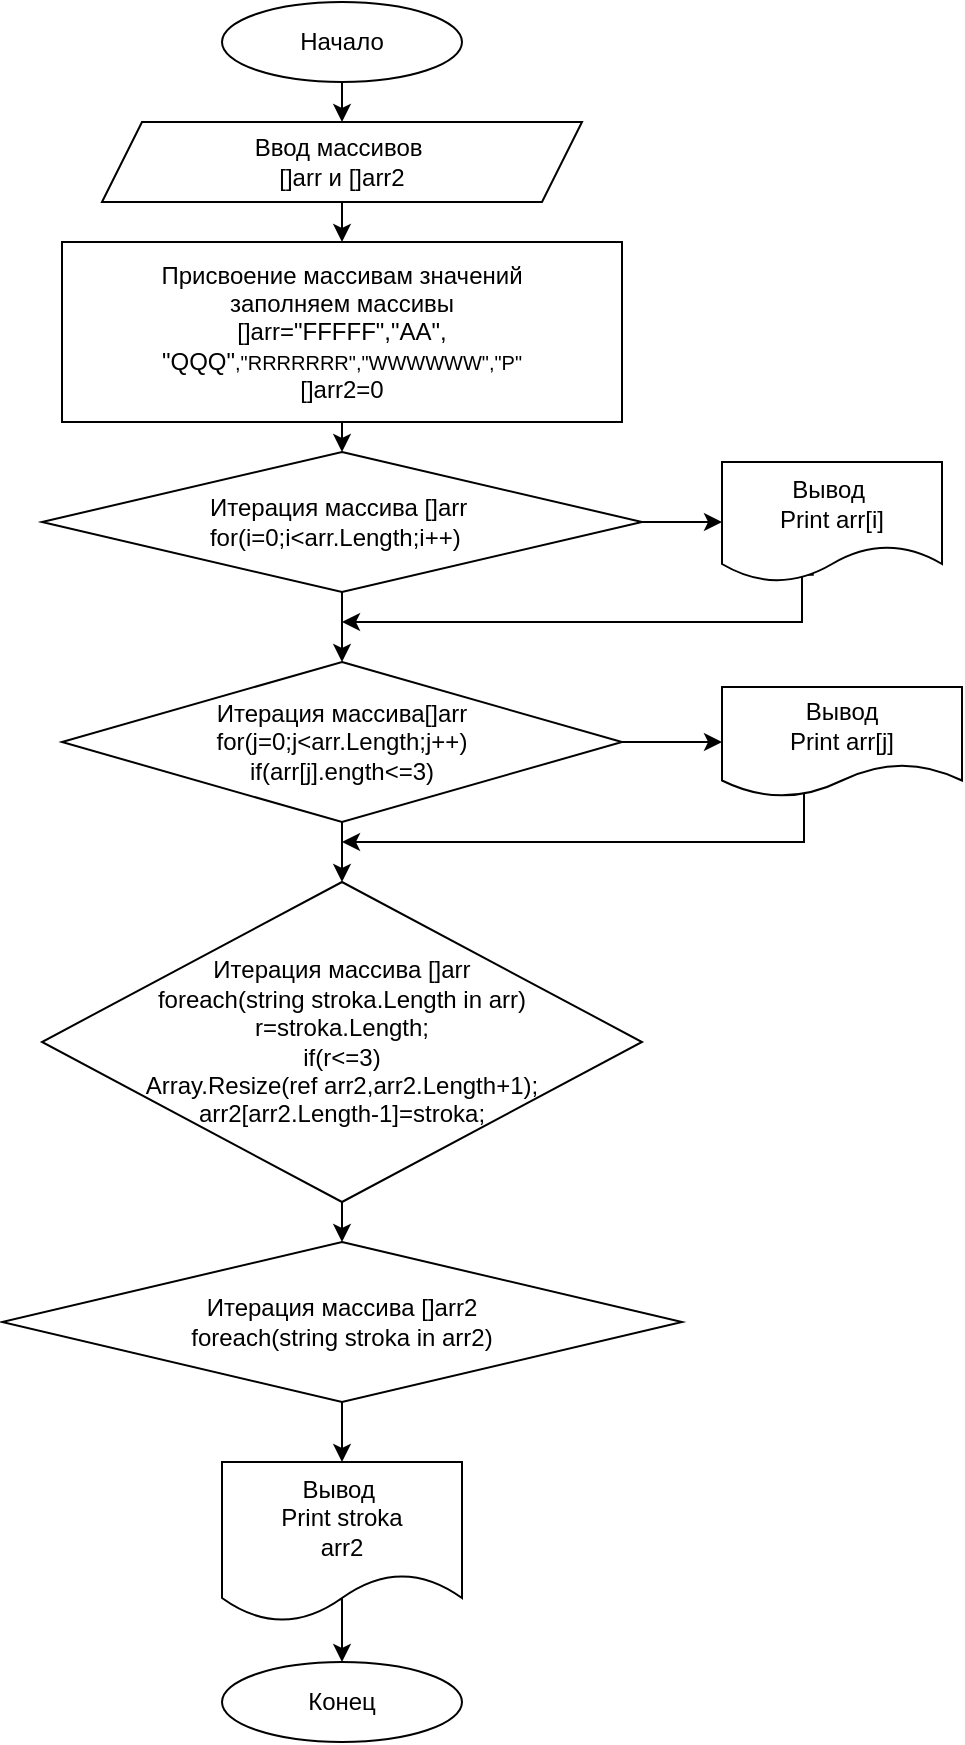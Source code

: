<mxfile version="13.9.9" type="device"><diagram id="j49K23nFkedh-1IooGB9" name="Страница 1"><mxGraphModel dx="1038" dy="599" grid="1" gridSize="10" guides="1" tooltips="1" connect="1" arrows="1" fold="1" page="1" pageScale="1" pageWidth="827" pageHeight="1169" background="none" math="0" shadow="0"><root><mxCell id="0"/><mxCell id="1" parent="0"/><mxCell id="b400uphHLrRLW9WyFoQX-250" style="edgeStyle=orthogonalEdgeStyle;rounded=0;orthogonalLoop=1;jettySize=auto;html=1;exitX=0.5;exitY=1;exitDx=0;exitDy=0;entryX=0.5;entryY=0;entryDx=0;entryDy=0;" edge="1" parent="1" source="b400uphHLrRLW9WyFoQX-230" target="b400uphHLrRLW9WyFoQX-236"><mxGeometry relative="1" as="geometry"/></mxCell><mxCell id="b400uphHLrRLW9WyFoQX-230" value="" style="ellipse;whiteSpace=wrap;html=1;" vertex="1" parent="1"><mxGeometry x="340" width="120" height="40" as="geometry"/></mxCell><mxCell id="b400uphHLrRLW9WyFoQX-231" value="Начало" style="text;html=1;strokeColor=none;fillColor=none;align=center;verticalAlign=middle;whiteSpace=wrap;rounded=0;" vertex="1" parent="1"><mxGeometry x="380" y="10" width="40" height="20" as="geometry"/></mxCell><mxCell id="b400uphHLrRLW9WyFoQX-251" style="edgeStyle=orthogonalEdgeStyle;rounded=0;orthogonalLoop=1;jettySize=auto;html=1;exitX=0.5;exitY=1;exitDx=0;exitDy=0;entryX=0.5;entryY=0;entryDx=0;entryDy=0;" edge="1" parent="1" source="b400uphHLrRLW9WyFoQX-236" target="b400uphHLrRLW9WyFoQX-237"><mxGeometry relative="1" as="geometry"/></mxCell><mxCell id="b400uphHLrRLW9WyFoQX-236" value="Ввод массивов&amp;nbsp;&lt;br&gt;[]arr и []arr2" style="shape=parallelogram;perimeter=parallelogramPerimeter;whiteSpace=wrap;html=1;fixedSize=1;" vertex="1" parent="1"><mxGeometry x="280" y="60" width="240" height="40" as="geometry"/></mxCell><mxCell id="b400uphHLrRLW9WyFoQX-252" style="edgeStyle=orthogonalEdgeStyle;rounded=0;orthogonalLoop=1;jettySize=auto;html=1;exitX=0.5;exitY=1;exitDx=0;exitDy=0;entryX=0.5;entryY=0;entryDx=0;entryDy=0;" edge="1" parent="1" source="b400uphHLrRLW9WyFoQX-237" target="b400uphHLrRLW9WyFoQX-240"><mxGeometry relative="1" as="geometry"/></mxCell><mxCell id="b400uphHLrRLW9WyFoQX-237" value="Присвоение массивам значений&lt;br&gt;заполняем массивы&lt;br&gt;[]arr=&quot;FFFFF&quot;,&quot;AA&quot;, &quot;QQQ&quot;&lt;span style=&quot;font-size: 10px&quot;&gt;,&quot;RRRRRRR&quot;,&quot;WWWWWW&quot;,&quot;P&quot;&lt;/span&gt;&lt;br&gt;[]arr2=0" style="rounded=0;whiteSpace=wrap;html=1;" vertex="1" parent="1"><mxGeometry x="260" y="120" width="280" height="90" as="geometry"/></mxCell><mxCell id="b400uphHLrRLW9WyFoQX-253" style="edgeStyle=orthogonalEdgeStyle;rounded=0;orthogonalLoop=1;jettySize=auto;html=1;exitX=0.5;exitY=1;exitDx=0;exitDy=0;entryX=0.5;entryY=0;entryDx=0;entryDy=0;" edge="1" parent="1" source="b400uphHLrRLW9WyFoQX-240" target="b400uphHLrRLW9WyFoQX-242"><mxGeometry relative="1" as="geometry"/></mxCell><mxCell id="b400uphHLrRLW9WyFoQX-258" style="edgeStyle=orthogonalEdgeStyle;rounded=0;orthogonalLoop=1;jettySize=auto;html=1;exitX=1;exitY=0.5;exitDx=0;exitDy=0;entryX=0;entryY=0.5;entryDx=0;entryDy=0;" edge="1" parent="1" source="b400uphHLrRLW9WyFoQX-240" target="b400uphHLrRLW9WyFoQX-241"><mxGeometry relative="1" as="geometry"/></mxCell><mxCell id="b400uphHLrRLW9WyFoQX-240" value="Итерация массива []arr&amp;nbsp;&lt;br&gt;for(i=0;i&amp;lt;arr.Length;i++)&amp;nbsp;&amp;nbsp;" style="rhombus;whiteSpace=wrap;html=1;" vertex="1" parent="1"><mxGeometry x="250" y="225" width="300" height="70" as="geometry"/></mxCell><mxCell id="b400uphHLrRLW9WyFoQX-259" style="edgeStyle=orthogonalEdgeStyle;rounded=0;orthogonalLoop=1;jettySize=auto;html=1;exitX=0.417;exitY=0.94;exitDx=0;exitDy=0;exitPerimeter=0;" edge="1" parent="1" source="b400uphHLrRLW9WyFoQX-241"><mxGeometry relative="1" as="geometry"><mxPoint x="400" y="310" as="targetPoint"/><Array as="points"><mxPoint x="630" y="310"/></Array></mxGeometry></mxCell><mxCell id="b400uphHLrRLW9WyFoQX-241" value="Вывод&amp;nbsp;&lt;br&gt;Print arr[i]" style="shape=document;whiteSpace=wrap;html=1;boundedLbl=1;" vertex="1" parent="1"><mxGeometry x="590" y="230" width="110" height="60" as="geometry"/></mxCell><mxCell id="b400uphHLrRLW9WyFoQX-254" style="edgeStyle=orthogonalEdgeStyle;rounded=0;orthogonalLoop=1;jettySize=auto;html=1;exitX=0.5;exitY=1;exitDx=0;exitDy=0;entryX=0.5;entryY=0;entryDx=0;entryDy=0;" edge="1" parent="1" source="b400uphHLrRLW9WyFoQX-242" target="b400uphHLrRLW9WyFoQX-246"><mxGeometry relative="1" as="geometry"/></mxCell><mxCell id="b400uphHLrRLW9WyFoQX-262" style="edgeStyle=orthogonalEdgeStyle;rounded=0;orthogonalLoop=1;jettySize=auto;html=1;entryX=0;entryY=0.5;entryDx=0;entryDy=0;" edge="1" parent="1" source="b400uphHLrRLW9WyFoQX-242" target="b400uphHLrRLW9WyFoQX-245"><mxGeometry relative="1" as="geometry"/></mxCell><mxCell id="b400uphHLrRLW9WyFoQX-242" value="Итерация массива[]arr&lt;br&gt;for(j=0;j&amp;lt;arr.Length;j++)&lt;br&gt;if(arr[j].ength&amp;lt;=3)" style="rhombus;whiteSpace=wrap;html=1;" vertex="1" parent="1"><mxGeometry x="260" y="330" width="280" height="80" as="geometry"/></mxCell><mxCell id="b400uphHLrRLW9WyFoQX-260" style="edgeStyle=orthogonalEdgeStyle;rounded=0;orthogonalLoop=1;jettySize=auto;html=1;exitX=0.45;exitY=0.878;exitDx=0;exitDy=0;exitPerimeter=0;" edge="1" parent="1" source="b400uphHLrRLW9WyFoQX-245"><mxGeometry relative="1" as="geometry"><mxPoint x="400" y="420" as="targetPoint"/><Array as="points"><mxPoint x="631" y="391"/><mxPoint x="631" y="420"/></Array></mxGeometry></mxCell><mxCell id="b400uphHLrRLW9WyFoQX-245" value="Вывод&lt;br&gt;Print arr[j]" style="shape=document;whiteSpace=wrap;html=1;boundedLbl=1;" vertex="1" parent="1"><mxGeometry x="590" y="342.5" width="120" height="55" as="geometry"/></mxCell><mxCell id="b400uphHLrRLW9WyFoQX-255" style="edgeStyle=orthogonalEdgeStyle;rounded=0;orthogonalLoop=1;jettySize=auto;html=1;exitX=0.5;exitY=1;exitDx=0;exitDy=0;entryX=0.5;entryY=0;entryDx=0;entryDy=0;" edge="1" parent="1" source="b400uphHLrRLW9WyFoQX-246" target="b400uphHLrRLW9WyFoQX-247"><mxGeometry relative="1" as="geometry"/></mxCell><mxCell id="b400uphHLrRLW9WyFoQX-246" value="Итерация массива []arr&lt;br&gt;foreach(string stroka.Length in arr)&lt;br&gt;r=stroka.Length;&lt;br&gt;if(r&amp;lt;=3)&lt;br&gt;Array.Resize(ref arr2,arr2.Length+1);&lt;br&gt;arr2[arr2.Length-1]=stroka;" style="rhombus;whiteSpace=wrap;html=1;" vertex="1" parent="1"><mxGeometry x="250" y="440" width="300" height="160" as="geometry"/></mxCell><mxCell id="b400uphHLrRLW9WyFoQX-256" style="edgeStyle=orthogonalEdgeStyle;rounded=0;orthogonalLoop=1;jettySize=auto;html=1;exitX=0.5;exitY=1;exitDx=0;exitDy=0;entryX=0.5;entryY=0;entryDx=0;entryDy=0;" edge="1" parent="1" source="b400uphHLrRLW9WyFoQX-247" target="b400uphHLrRLW9WyFoQX-248"><mxGeometry relative="1" as="geometry"/></mxCell><mxCell id="b400uphHLrRLW9WyFoQX-247" value="Итерация массива []arr2&lt;br&gt;foreach(string stroka in arr2)" style="rhombus;whiteSpace=wrap;html=1;" vertex="1" parent="1"><mxGeometry x="230" y="620" width="340" height="80" as="geometry"/></mxCell><mxCell id="b400uphHLrRLW9WyFoQX-257" style="edgeStyle=orthogonalEdgeStyle;rounded=0;orthogonalLoop=1;jettySize=auto;html=1;entryX=0.5;entryY=0;entryDx=0;entryDy=0;exitX=0.49;exitY=0.865;exitDx=0;exitDy=0;exitPerimeter=0;" edge="1" parent="1" source="b400uphHLrRLW9WyFoQX-248" target="b400uphHLrRLW9WyFoQX-249"><mxGeometry relative="1" as="geometry"><Array as="points"><mxPoint x="399" y="759"/><mxPoint x="400" y="759"/></Array></mxGeometry></mxCell><mxCell id="b400uphHLrRLW9WyFoQX-248" value="Вывод&amp;nbsp;&lt;br&gt;Print stroka&lt;br&gt;arr2" style="shape=document;whiteSpace=wrap;html=1;boundedLbl=1;" vertex="1" parent="1"><mxGeometry x="340" y="730" width="120" height="80" as="geometry"/></mxCell><mxCell id="b400uphHLrRLW9WyFoQX-249" value="Конец" style="ellipse;whiteSpace=wrap;html=1;" vertex="1" parent="1"><mxGeometry x="340" y="830" width="120" height="40" as="geometry"/></mxCell></root></mxGraphModel></diagram></mxfile>